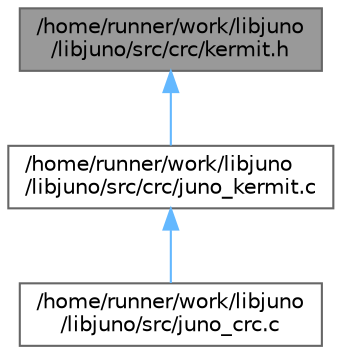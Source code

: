 digraph "/home/runner/work/libjuno/libjuno/src/crc/kermit.h"
{
 // LATEX_PDF_SIZE
  bgcolor="transparent";
  edge [fontname=Helvetica,fontsize=10,labelfontname=Helvetica,labelfontsize=10];
  node [fontname=Helvetica,fontsize=10,shape=box,height=0.2,width=0.4];
  Node1 [id="Node000001",label="/home/runner/work/libjuno\l/libjuno/src/crc/kermit.h",height=0.2,width=0.4,color="gray40", fillcolor="grey60", style="filled", fontcolor="black",tooltip=" "];
  Node1 -> Node2 [id="edge1_Node000001_Node000002",dir="back",color="steelblue1",style="solid",tooltip=" "];
  Node2 [id="Node000002",label="/home/runner/work/libjuno\l/libjuno/src/crc/juno_kermit.c",height=0.2,width=0.4,color="grey40", fillcolor="white", style="filled",URL="$juno__kermit_8c.html",tooltip=" "];
  Node2 -> Node3 [id="edge2_Node000002_Node000003",dir="back",color="steelblue1",style="solid",tooltip=" "];
  Node3 [id="Node000003",label="/home/runner/work/libjuno\l/libjuno/src/juno_crc.c",height=0.2,width=0.4,color="grey40", fillcolor="white", style="filled",URL="$juno__crc_8c.html",tooltip=" "];
}
